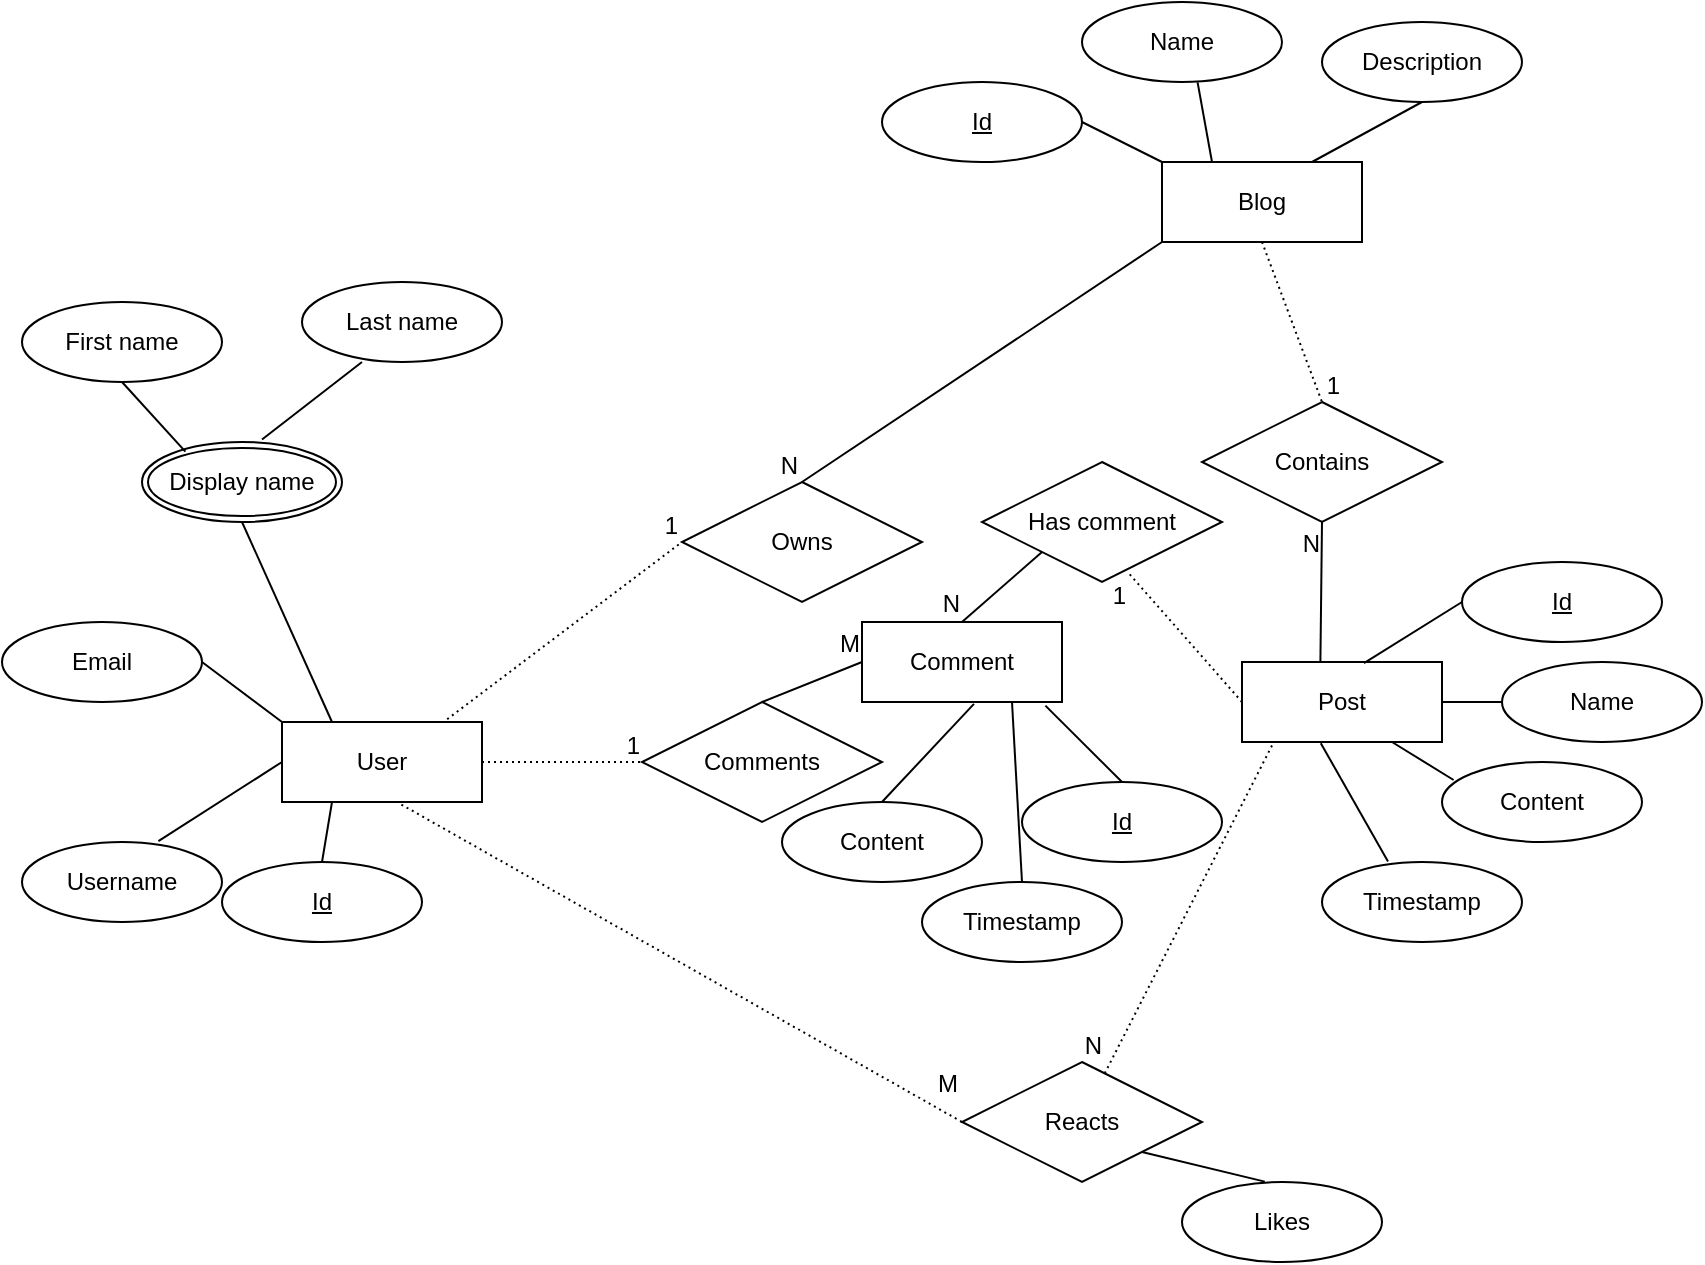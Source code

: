 <mxfile version="22.0.3" type="device" pages="2">
  <diagram id="QBBZsfTjLklfUlwgHT16" name="ER">
    <mxGraphModel dx="1304" dy="1876" grid="1" gridSize="10" guides="1" tooltips="1" connect="1" arrows="1" fold="1" page="1" pageScale="1" pageWidth="850" pageHeight="1100" math="0" shadow="0">
      <root>
        <mxCell id="0" />
        <mxCell id="1" parent="0" />
        <mxCell id="vgqn45oNSrPJMTY8AZsU-1" value="User" style="whiteSpace=wrap;html=1;align=center;" parent="1" vertex="1">
          <mxGeometry x="200" y="240" width="100" height="40" as="geometry" />
        </mxCell>
        <mxCell id="vgqn45oNSrPJMTY8AZsU-2" value="Blog" style="whiteSpace=wrap;html=1;align=center;" parent="1" vertex="1">
          <mxGeometry x="640" y="-40" width="100" height="40" as="geometry" />
        </mxCell>
        <mxCell id="vgqn45oNSrPJMTY8AZsU-3" value="Post" style="whiteSpace=wrap;html=1;align=center;" parent="1" vertex="1">
          <mxGeometry x="680" y="210" width="100" height="40" as="geometry" />
        </mxCell>
        <mxCell id="vgqn45oNSrPJMTY8AZsU-6" value="" style="endArrow=none;html=1;rounded=0;entryX=0;entryY=0.5;entryDx=0;entryDy=0;exitX=0.682;exitY=-0.01;exitDx=0;exitDy=0;exitPerimeter=0;" parent="1" source="jcByMUfJDWqmCPSf8ufL-3" target="vgqn45oNSrPJMTY8AZsU-1" edge="1">
          <mxGeometry relative="1" as="geometry">
            <mxPoint x="155.201" y="295.796" as="sourcePoint" />
            <mxPoint x="300" y="180" as="targetPoint" />
          </mxGeometry>
        </mxCell>
        <mxCell id="vgqn45oNSrPJMTY8AZsU-7" value="Email" style="ellipse;whiteSpace=wrap;html=1;align=center;" parent="1" vertex="1">
          <mxGeometry x="60" y="190" width="100" height="40" as="geometry" />
        </mxCell>
        <mxCell id="vgqn45oNSrPJMTY8AZsU-8" value="" style="endArrow=none;html=1;rounded=0;exitX=1;exitY=0.5;exitDx=0;exitDy=0;entryX=0;entryY=0;entryDx=0;entryDy=0;" parent="1" target="vgqn45oNSrPJMTY8AZsU-1" edge="1" source="vgqn45oNSrPJMTY8AZsU-7">
          <mxGeometry relative="1" as="geometry">
            <mxPoint x="160" y="210" as="sourcePoint" />
            <mxPoint x="195" y="242" as="targetPoint" />
          </mxGeometry>
        </mxCell>
        <mxCell id="vgqn45oNSrPJMTY8AZsU-12" value="Owns" style="shape=rhombus;perimeter=rhombusPerimeter;whiteSpace=wrap;html=1;align=center;" parent="1" vertex="1">
          <mxGeometry x="400" y="120" width="120" height="60" as="geometry" />
        </mxCell>
        <mxCell id="Iti55XFrisjY62xXUfm9-5" value="Id" style="ellipse;whiteSpace=wrap;html=1;align=center;fontStyle=4;" parent="1" vertex="1">
          <mxGeometry x="500" y="-80" width="100" height="40" as="geometry" />
        </mxCell>
        <mxCell id="Iti55XFrisjY62xXUfm9-6" value="Name" style="ellipse;whiteSpace=wrap;html=1;align=center;" parent="1" vertex="1">
          <mxGeometry x="600" y="-120" width="100" height="40" as="geometry" />
        </mxCell>
        <mxCell id="Iti55XFrisjY62xXUfm9-7" value="Description" style="ellipse;whiteSpace=wrap;html=1;align=center;" parent="1" vertex="1">
          <mxGeometry x="720" y="-110" width="100" height="40" as="geometry" />
        </mxCell>
        <mxCell id="Iti55XFrisjY62xXUfm9-10" value="" style="endArrow=none;html=1;rounded=0;entryX=0;entryY=0;entryDx=0;entryDy=0;exitX=1;exitY=0.5;exitDx=0;exitDy=0;" parent="1" source="Iti55XFrisjY62xXUfm9-5" target="vgqn45oNSrPJMTY8AZsU-2" edge="1">
          <mxGeometry relative="1" as="geometry">
            <mxPoint x="590" y="-50" as="sourcePoint" />
            <mxPoint x="750" y="-50" as="targetPoint" />
          </mxGeometry>
        </mxCell>
        <mxCell id="Iti55XFrisjY62xXUfm9-11" value="" style="endArrow=none;html=1;rounded=0;exitX=0.578;exitY=1.005;exitDx=0;exitDy=0;exitPerimeter=0;entryX=0.25;entryY=0;entryDx=0;entryDy=0;" parent="1" source="Iti55XFrisjY62xXUfm9-6" target="vgqn45oNSrPJMTY8AZsU-2" edge="1">
          <mxGeometry relative="1" as="geometry">
            <mxPoint x="670" y="-70" as="sourcePoint" />
            <mxPoint x="830" y="-70" as="targetPoint" />
          </mxGeometry>
        </mxCell>
        <mxCell id="Iti55XFrisjY62xXUfm9-17" value="" style="endArrow=none;html=1;rounded=0;exitX=0.5;exitY=1;exitDx=0;exitDy=0;entryX=0.75;entryY=0;entryDx=0;entryDy=0;" parent="1" source="Iti55XFrisjY62xXUfm9-7" target="vgqn45oNSrPJMTY8AZsU-2" edge="1">
          <mxGeometry relative="1" as="geometry">
            <mxPoint x="770" y="-50" as="sourcePoint" />
            <mxPoint x="930" y="-50" as="targetPoint" />
          </mxGeometry>
        </mxCell>
        <mxCell id="7mkdaK61pJ0_qDaH9oDV-1" value="Contains" style="shape=rhombus;perimeter=rhombusPerimeter;whiteSpace=wrap;html=1;align=center;" vertex="1" parent="1">
          <mxGeometry x="660" y="80" width="120" height="60" as="geometry" />
        </mxCell>
        <mxCell id="7mkdaK61pJ0_qDaH9oDV-4" value="Comments" style="shape=rhombus;perimeter=rhombusPerimeter;whiteSpace=wrap;html=1;align=center;" vertex="1" parent="1">
          <mxGeometry x="380" y="230" width="120" height="60" as="geometry" />
        </mxCell>
        <mxCell id="7mkdaK61pJ0_qDaH9oDV-7" value="Content" style="ellipse;whiteSpace=wrap;html=1;align=center;" vertex="1" parent="1">
          <mxGeometry x="450" y="280" width="100" height="40" as="geometry" />
        </mxCell>
        <mxCell id="7mkdaK61pJ0_qDaH9oDV-10" value="Timestamp" style="ellipse;whiteSpace=wrap;html=1;align=center;" vertex="1" parent="1">
          <mxGeometry x="520" y="320" width="100" height="40" as="geometry" />
        </mxCell>
        <mxCell id="7mkdaK61pJ0_qDaH9oDV-13" value="Reacts" style="shape=rhombus;perimeter=rhombusPerimeter;whiteSpace=wrap;html=1;align=center;" vertex="1" parent="1">
          <mxGeometry x="540" y="410" width="120" height="60" as="geometry" />
        </mxCell>
        <mxCell id="7mkdaK61pJ0_qDaH9oDV-17" value="Id" style="ellipse;whiteSpace=wrap;html=1;align=center;fontStyle=4;" vertex="1" parent="1">
          <mxGeometry x="790" y="160" width="100" height="40" as="geometry" />
        </mxCell>
        <mxCell id="7mkdaK61pJ0_qDaH9oDV-19" value="Name" style="ellipse;whiteSpace=wrap;html=1;align=center;" vertex="1" parent="1">
          <mxGeometry x="810" y="210" width="100" height="40" as="geometry" />
        </mxCell>
        <mxCell id="7mkdaK61pJ0_qDaH9oDV-20" value="Content" style="ellipse;whiteSpace=wrap;html=1;align=center;" vertex="1" parent="1">
          <mxGeometry x="780" y="260" width="100" height="40" as="geometry" />
        </mxCell>
        <mxCell id="7mkdaK61pJ0_qDaH9oDV-22" value="Likes" style="ellipse;whiteSpace=wrap;html=1;align=center;" vertex="1" parent="1">
          <mxGeometry x="650" y="470" width="100" height="40" as="geometry" />
        </mxCell>
        <mxCell id="7mkdaK61pJ0_qDaH9oDV-23" value="" style="endArrow=none;html=1;rounded=0;exitX=1;exitY=1;exitDx=0;exitDy=0;entryX=0.414;entryY=-0.005;entryDx=0;entryDy=0;entryPerimeter=0;" edge="1" parent="1" source="7mkdaK61pJ0_qDaH9oDV-13" target="7mkdaK61pJ0_qDaH9oDV-22">
          <mxGeometry relative="1" as="geometry">
            <mxPoint x="630" y="460" as="sourcePoint" />
            <mxPoint x="790" y="460" as="targetPoint" />
          </mxGeometry>
        </mxCell>
        <mxCell id="7mkdaK61pJ0_qDaH9oDV-24" value="Timestamp" style="ellipse;whiteSpace=wrap;html=1;align=center;" vertex="1" parent="1">
          <mxGeometry x="720" y="310" width="100" height="40" as="geometry" />
        </mxCell>
        <mxCell id="7mkdaK61pJ0_qDaH9oDV-25" value="" style="endArrow=none;html=1;rounded=0;entryX=0.56;entryY=1.023;entryDx=0;entryDy=0;exitX=0.5;exitY=0;exitDx=0;exitDy=0;entryPerimeter=0;" edge="1" parent="1" source="7mkdaK61pJ0_qDaH9oDV-7" target="D5YpH9xI_lSMcHo7-GSZ-1">
          <mxGeometry relative="1" as="geometry">
            <mxPoint x="330" y="310" as="sourcePoint" />
            <mxPoint x="490" y="310" as="targetPoint" />
          </mxGeometry>
        </mxCell>
        <mxCell id="7mkdaK61pJ0_qDaH9oDV-26" value="" style="endArrow=none;html=1;rounded=0;exitX=0.75;exitY=1;exitDx=0;exitDy=0;entryX=0.5;entryY=0;entryDx=0;entryDy=0;" edge="1" parent="1" source="D5YpH9xI_lSMcHo7-GSZ-1" target="7mkdaK61pJ0_qDaH9oDV-10">
          <mxGeometry relative="1" as="geometry">
            <mxPoint x="490" y="370" as="sourcePoint" />
            <mxPoint x="650" y="370" as="targetPoint" />
          </mxGeometry>
        </mxCell>
        <mxCell id="7mkdaK61pJ0_qDaH9oDV-28" value="" style="endArrow=none;html=1;rounded=0;exitX=0.394;exitY=1.015;exitDx=0;exitDy=0;exitPerimeter=0;entryX=0.33;entryY=-0.005;entryDx=0;entryDy=0;entryPerimeter=0;" edge="1" parent="1" source="vgqn45oNSrPJMTY8AZsU-3" target="7mkdaK61pJ0_qDaH9oDV-24">
          <mxGeometry relative="1" as="geometry">
            <mxPoint x="680" y="400" as="sourcePoint" />
            <mxPoint x="840" y="400" as="targetPoint" />
          </mxGeometry>
        </mxCell>
        <mxCell id="7mkdaK61pJ0_qDaH9oDV-29" value="" style="endArrow=none;html=1;rounded=0;exitX=0.75;exitY=1;exitDx=0;exitDy=0;entryX=0.058;entryY=0.225;entryDx=0;entryDy=0;entryPerimeter=0;" edge="1" parent="1" source="vgqn45oNSrPJMTY8AZsU-3" target="7mkdaK61pJ0_qDaH9oDV-20">
          <mxGeometry relative="1" as="geometry">
            <mxPoint x="770" y="270" as="sourcePoint" />
            <mxPoint x="930" y="270" as="targetPoint" />
          </mxGeometry>
        </mxCell>
        <mxCell id="7mkdaK61pJ0_qDaH9oDV-30" value="" style="endArrow=none;html=1;rounded=0;exitX=1;exitY=0.5;exitDx=0;exitDy=0;entryX=0;entryY=0.5;entryDx=0;entryDy=0;" edge="1" parent="1" source="vgqn45oNSrPJMTY8AZsU-3" target="7mkdaK61pJ0_qDaH9oDV-19">
          <mxGeometry relative="1" as="geometry">
            <mxPoint x="890" y="260" as="sourcePoint" />
            <mxPoint x="1050" y="260" as="targetPoint" />
          </mxGeometry>
        </mxCell>
        <mxCell id="7mkdaK61pJ0_qDaH9oDV-31" value="" style="endArrow=none;html=1;rounded=0;exitX=0.61;exitY=0.015;exitDx=0;exitDy=0;exitPerimeter=0;entryX=0;entryY=0.5;entryDx=0;entryDy=0;" edge="1" parent="1" source="vgqn45oNSrPJMTY8AZsU-3" target="7mkdaK61pJ0_qDaH9oDV-17">
          <mxGeometry relative="1" as="geometry">
            <mxPoint x="730" y="160" as="sourcePoint" />
            <mxPoint x="890" y="160" as="targetPoint" />
          </mxGeometry>
        </mxCell>
        <mxCell id="7mkdaK61pJ0_qDaH9oDV-32" value="" style="endArrow=none;html=1;rounded=0;dashed=1;dashPattern=1 2;exitX=0.826;exitY=-0.035;exitDx=0;exitDy=0;exitPerimeter=0;entryX=0;entryY=0.5;entryDx=0;entryDy=0;" edge="1" parent="1" source="vgqn45oNSrPJMTY8AZsU-1" target="vgqn45oNSrPJMTY8AZsU-12">
          <mxGeometry relative="1" as="geometry">
            <mxPoint x="290" y="220" as="sourcePoint" />
            <mxPoint x="450" y="220" as="targetPoint" />
          </mxGeometry>
        </mxCell>
        <mxCell id="7mkdaK61pJ0_qDaH9oDV-33" value="1" style="resizable=0;html=1;whiteSpace=wrap;align=right;verticalAlign=bottom;" connectable="0" vertex="1" parent="7mkdaK61pJ0_qDaH9oDV-32">
          <mxGeometry x="1" relative="1" as="geometry" />
        </mxCell>
        <mxCell id="7mkdaK61pJ0_qDaH9oDV-34" value="" style="endArrow=none;html=1;rounded=0;exitX=0;exitY=1;exitDx=0;exitDy=0;entryX=0.5;entryY=0;entryDx=0;entryDy=0;" edge="1" parent="1" source="vgqn45oNSrPJMTY8AZsU-2" target="vgqn45oNSrPJMTY8AZsU-12">
          <mxGeometry relative="1" as="geometry">
            <mxPoint x="390" y="210" as="sourcePoint" />
            <mxPoint x="550" y="210" as="targetPoint" />
          </mxGeometry>
        </mxCell>
        <mxCell id="7mkdaK61pJ0_qDaH9oDV-35" value="N" style="resizable=0;html=1;whiteSpace=wrap;align=right;verticalAlign=bottom;" connectable="0" vertex="1" parent="7mkdaK61pJ0_qDaH9oDV-34">
          <mxGeometry x="1" relative="1" as="geometry" />
        </mxCell>
        <mxCell id="7mkdaK61pJ0_qDaH9oDV-36" value="" style="endArrow=none;html=1;rounded=0;dashed=1;dashPattern=1 2;exitX=0.5;exitY=1;exitDx=0;exitDy=0;entryX=0.5;entryY=0;entryDx=0;entryDy=0;" edge="1" parent="1" source="vgqn45oNSrPJMTY8AZsU-2" target="7mkdaK61pJ0_qDaH9oDV-1">
          <mxGeometry relative="1" as="geometry">
            <mxPoint x="660" y="20" as="sourcePoint" />
            <mxPoint x="820" y="20" as="targetPoint" />
          </mxGeometry>
        </mxCell>
        <mxCell id="7mkdaK61pJ0_qDaH9oDV-37" value="1" style="resizable=0;html=1;whiteSpace=wrap;align=right;verticalAlign=bottom;" connectable="0" vertex="1" parent="7mkdaK61pJ0_qDaH9oDV-36">
          <mxGeometry x="1" relative="1" as="geometry">
            <mxPoint x="10" as="offset" />
          </mxGeometry>
        </mxCell>
        <mxCell id="7mkdaK61pJ0_qDaH9oDV-38" value="" style="endArrow=none;html=1;rounded=0;entryX=0.5;entryY=1;entryDx=0;entryDy=0;exitX=0.392;exitY=-0.001;exitDx=0;exitDy=0;exitPerimeter=0;" edge="1" parent="1" source="vgqn45oNSrPJMTY8AZsU-3" target="7mkdaK61pJ0_qDaH9oDV-1">
          <mxGeometry relative="1" as="geometry">
            <mxPoint x="570" y="170" as="sourcePoint" />
            <mxPoint x="730" y="170" as="targetPoint" />
          </mxGeometry>
        </mxCell>
        <mxCell id="7mkdaK61pJ0_qDaH9oDV-39" value="N" style="resizable=0;html=1;whiteSpace=wrap;align=right;verticalAlign=bottom;" connectable="0" vertex="1" parent="7mkdaK61pJ0_qDaH9oDV-38">
          <mxGeometry x="1" relative="1" as="geometry">
            <mxPoint y="20" as="offset" />
          </mxGeometry>
        </mxCell>
        <mxCell id="7mkdaK61pJ0_qDaH9oDV-40" value="" style="endArrow=none;html=1;rounded=0;dashed=1;dashPattern=1 2;exitX=1;exitY=0.5;exitDx=0;exitDy=0;" edge="1" parent="1" source="vgqn45oNSrPJMTY8AZsU-1">
          <mxGeometry relative="1" as="geometry">
            <mxPoint x="310" y="250" as="sourcePoint" />
            <mxPoint x="380" y="260" as="targetPoint" />
          </mxGeometry>
        </mxCell>
        <mxCell id="7mkdaK61pJ0_qDaH9oDV-41" value="1" style="resizable=0;html=1;whiteSpace=wrap;align=right;verticalAlign=bottom;" connectable="0" vertex="1" parent="7mkdaK61pJ0_qDaH9oDV-40">
          <mxGeometry x="1" relative="1" as="geometry" />
        </mxCell>
        <mxCell id="7mkdaK61pJ0_qDaH9oDV-42" value="" style="endArrow=none;html=1;rounded=0;dashed=1;dashPattern=1 2;exitX=0;exitY=0.5;exitDx=0;exitDy=0;entryX=0.612;entryY=0.928;entryDx=0;entryDy=0;entryPerimeter=0;" edge="1" parent="1" source="vgqn45oNSrPJMTY8AZsU-3" target="D5YpH9xI_lSMcHo7-GSZ-7">
          <mxGeometry relative="1" as="geometry">
            <mxPoint x="510" y="200" as="sourcePoint" />
            <mxPoint x="620" y="190" as="targetPoint" />
          </mxGeometry>
        </mxCell>
        <mxCell id="7mkdaK61pJ0_qDaH9oDV-43" value="1" style="resizable=0;html=1;whiteSpace=wrap;align=right;verticalAlign=bottom;" connectable="0" vertex="1" parent="7mkdaK61pJ0_qDaH9oDV-42">
          <mxGeometry x="1" relative="1" as="geometry">
            <mxPoint y="20" as="offset" />
          </mxGeometry>
        </mxCell>
        <mxCell id="7mkdaK61pJ0_qDaH9oDV-44" value="" style="endArrow=none;html=1;rounded=0;dashed=1;dashPattern=1 2;exitX=0.597;exitY=1.032;exitDx=0;exitDy=0;exitPerimeter=0;entryX=0;entryY=0.5;entryDx=0;entryDy=0;" edge="1" parent="1" source="vgqn45oNSrPJMTY8AZsU-1" target="7mkdaK61pJ0_qDaH9oDV-13">
          <mxGeometry relative="1" as="geometry">
            <mxPoint x="300" y="440" as="sourcePoint" />
            <mxPoint x="460" y="440" as="targetPoint" />
          </mxGeometry>
        </mxCell>
        <mxCell id="7mkdaK61pJ0_qDaH9oDV-45" value="M" style="resizable=0;html=1;whiteSpace=wrap;align=right;verticalAlign=bottom;" connectable="0" vertex="1" parent="7mkdaK61pJ0_qDaH9oDV-44">
          <mxGeometry x="1" relative="1" as="geometry">
            <mxPoint y="-10" as="offset" />
          </mxGeometry>
        </mxCell>
        <mxCell id="7mkdaK61pJ0_qDaH9oDV-46" value="" style="endArrow=none;html=1;rounded=0;dashed=1;dashPattern=1 2;exitX=0.15;exitY=1.044;exitDx=0;exitDy=0;exitPerimeter=0;entryX=0.596;entryY=0.09;entryDx=0;entryDy=0;entryPerimeter=0;" edge="1" parent="1" source="vgqn45oNSrPJMTY8AZsU-3" target="7mkdaK61pJ0_qDaH9oDV-13">
          <mxGeometry relative="1" as="geometry">
            <mxPoint x="630" y="370" as="sourcePoint" />
            <mxPoint x="790" y="370" as="targetPoint" />
          </mxGeometry>
        </mxCell>
        <mxCell id="7mkdaK61pJ0_qDaH9oDV-47" value="N" style="resizable=0;html=1;whiteSpace=wrap;align=right;verticalAlign=bottom;" connectable="0" vertex="1" parent="7mkdaK61pJ0_qDaH9oDV-46">
          <mxGeometry x="1" relative="1" as="geometry">
            <mxPoint y="-5" as="offset" />
          </mxGeometry>
        </mxCell>
        <mxCell id="u60Jp6uPrQWGKXFkIYAg-1" value="Display name" style="ellipse;shape=doubleEllipse;margin=3;whiteSpace=wrap;html=1;align=center;" vertex="1" parent="1">
          <mxGeometry x="130" y="100" width="100" height="40" as="geometry" />
        </mxCell>
        <mxCell id="u60Jp6uPrQWGKXFkIYAg-2" value="" style="endArrow=none;html=1;rounded=0;exitX=0.5;exitY=1;exitDx=0;exitDy=0;entryX=0.25;entryY=0;entryDx=0;entryDy=0;" edge="1" parent="1" source="u60Jp6uPrQWGKXFkIYAg-1" target="vgqn45oNSrPJMTY8AZsU-1">
          <mxGeometry relative="1" as="geometry">
            <mxPoint x="100" y="170" as="sourcePoint" />
            <mxPoint x="260" y="170" as="targetPoint" />
          </mxGeometry>
        </mxCell>
        <mxCell id="u60Jp6uPrQWGKXFkIYAg-3" value="" style="endArrow=none;html=1;rounded=0;exitX=0.6;exitY=-0.032;exitDx=0;exitDy=0;exitPerimeter=0;" edge="1" parent="1" source="u60Jp6uPrQWGKXFkIYAg-1">
          <mxGeometry relative="1" as="geometry">
            <mxPoint x="200" y="80" as="sourcePoint" />
            <mxPoint x="240" y="60" as="targetPoint" />
          </mxGeometry>
        </mxCell>
        <mxCell id="u60Jp6uPrQWGKXFkIYAg-4" value="" style="endArrow=none;html=1;rounded=0;entryX=0.217;entryY=0.121;entryDx=0;entryDy=0;entryPerimeter=0;exitX=0.5;exitY=1;exitDx=0;exitDy=0;" edge="1" parent="1" source="u60Jp6uPrQWGKXFkIYAg-5" target="u60Jp6uPrQWGKXFkIYAg-1">
          <mxGeometry relative="1" as="geometry">
            <mxPoint x="120" y="70" as="sourcePoint" />
            <mxPoint x="270" y="60" as="targetPoint" />
          </mxGeometry>
        </mxCell>
        <mxCell id="u60Jp6uPrQWGKXFkIYAg-5" value="First name" style="ellipse;whiteSpace=wrap;html=1;align=center;" vertex="1" parent="1">
          <mxGeometry x="70" y="30" width="100" height="40" as="geometry" />
        </mxCell>
        <mxCell id="u60Jp6uPrQWGKXFkIYAg-6" value="Last name" style="ellipse;whiteSpace=wrap;html=1;align=center;" vertex="1" parent="1">
          <mxGeometry x="210" y="20" width="100" height="40" as="geometry" />
        </mxCell>
        <mxCell id="D5YpH9xI_lSMcHo7-GSZ-1" value="Comment" style="whiteSpace=wrap;html=1;align=center;" vertex="1" parent="1">
          <mxGeometry x="490" y="190" width="100" height="40" as="geometry" />
        </mxCell>
        <mxCell id="D5YpH9xI_lSMcHo7-GSZ-2" value="&lt;u&gt;Id&lt;/u&gt;" style="ellipse;whiteSpace=wrap;html=1;align=center;" vertex="1" parent="1">
          <mxGeometry x="570" y="270" width="100" height="40" as="geometry" />
        </mxCell>
        <mxCell id="D5YpH9xI_lSMcHo7-GSZ-4" value="" style="endArrow=none;html=1;rounded=0;exitX=0.917;exitY=1.045;exitDx=0;exitDy=0;exitPerimeter=0;entryX=0.5;entryY=0;entryDx=0;entryDy=0;" edge="1" parent="1" source="D5YpH9xI_lSMcHo7-GSZ-1" target="D5YpH9xI_lSMcHo7-GSZ-2">
          <mxGeometry relative="1" as="geometry">
            <mxPoint x="630" y="280" as="sourcePoint" />
            <mxPoint x="790" y="280" as="targetPoint" />
          </mxGeometry>
        </mxCell>
        <mxCell id="D5YpH9xI_lSMcHo7-GSZ-5" value="" style="endArrow=none;html=1;rounded=0;exitX=0.5;exitY=0;exitDx=0;exitDy=0;entryX=0;entryY=0.5;entryDx=0;entryDy=0;" edge="1" parent="1" source="7mkdaK61pJ0_qDaH9oDV-4" target="D5YpH9xI_lSMcHo7-GSZ-1">
          <mxGeometry relative="1" as="geometry">
            <mxPoint x="430" y="210" as="sourcePoint" />
            <mxPoint x="590" y="210" as="targetPoint" />
          </mxGeometry>
        </mxCell>
        <mxCell id="D5YpH9xI_lSMcHo7-GSZ-6" value="M" style="resizable=0;html=1;whiteSpace=wrap;align=right;verticalAlign=bottom;" connectable="0" vertex="1" parent="D5YpH9xI_lSMcHo7-GSZ-5">
          <mxGeometry x="1" relative="1" as="geometry" />
        </mxCell>
        <mxCell id="D5YpH9xI_lSMcHo7-GSZ-7" value="Has comment" style="shape=rhombus;perimeter=rhombusPerimeter;whiteSpace=wrap;html=1;align=center;" vertex="1" parent="1">
          <mxGeometry x="550" y="110" width="120" height="60" as="geometry" />
        </mxCell>
        <mxCell id="D5YpH9xI_lSMcHo7-GSZ-8" value="" style="endArrow=none;html=1;rounded=0;exitX=0;exitY=1;exitDx=0;exitDy=0;entryX=0.5;entryY=0;entryDx=0;entryDy=0;" edge="1" parent="1" source="D5YpH9xI_lSMcHo7-GSZ-7" target="D5YpH9xI_lSMcHo7-GSZ-1">
          <mxGeometry relative="1" as="geometry">
            <mxPoint x="450" y="180" as="sourcePoint" />
            <mxPoint x="610" y="180" as="targetPoint" />
          </mxGeometry>
        </mxCell>
        <mxCell id="D5YpH9xI_lSMcHo7-GSZ-9" value="N" style="resizable=0;html=1;whiteSpace=wrap;align=right;verticalAlign=bottom;" connectable="0" vertex="1" parent="D5YpH9xI_lSMcHo7-GSZ-8">
          <mxGeometry x="1" relative="1" as="geometry" />
        </mxCell>
        <mxCell id="jcByMUfJDWqmCPSf8ufL-1" value="&lt;u&gt;Id&lt;/u&gt;" style="ellipse;whiteSpace=wrap;html=1;align=center;" vertex="1" parent="1">
          <mxGeometry x="170" y="310" width="100" height="40" as="geometry" />
        </mxCell>
        <mxCell id="jcByMUfJDWqmCPSf8ufL-2" value="" style="endArrow=none;html=1;rounded=0;exitX=0.25;exitY=1;exitDx=0;exitDy=0;entryX=0.5;entryY=0;entryDx=0;entryDy=0;" edge="1" parent="1" source="vgqn45oNSrPJMTY8AZsU-1" target="jcByMUfJDWqmCPSf8ufL-1">
          <mxGeometry relative="1" as="geometry">
            <mxPoint x="210" y="410" as="sourcePoint" />
            <mxPoint x="370" y="410" as="targetPoint" />
          </mxGeometry>
        </mxCell>
        <mxCell id="jcByMUfJDWqmCPSf8ufL-3" value="Username" style="ellipse;whiteSpace=wrap;html=1;align=center;" vertex="1" parent="1">
          <mxGeometry x="70" y="300" width="100" height="40" as="geometry" />
        </mxCell>
      </root>
    </mxGraphModel>
  </diagram>
  <diagram id="voAjGO9JHyhUi_zDIZNr" name="DB">
    <mxGraphModel dx="1434" dy="854" grid="1" gridSize="10" guides="1" tooltips="1" connect="1" arrows="1" fold="1" page="1" pageScale="1" pageWidth="850" pageHeight="1100" math="0" shadow="0">
      <root>
        <mxCell id="0" />
        <mxCell id="1" parent="0" />
        <mxCell id="l8OVH8dzSzYQgxerGsoZ-5" value="User" style="swimlane;fontStyle=0;childLayout=stackLayout;horizontal=1;startSize=26;horizontalStack=0;resizeParent=1;resizeParentMax=0;resizeLast=0;collapsible=1;marginBottom=0;align=center;fontSize=14;" parent="1" vertex="1">
          <mxGeometry x="80" y="160" width="160" height="176" as="geometry">
            <mxRectangle x="80" y="160" width="70" height="30" as="alternateBounds" />
          </mxGeometry>
        </mxCell>
        <mxCell id="l8OVH8dzSzYQgxerGsoZ-6" value="&lt;u&gt;Id&lt;/u&gt;" style="text;strokeColor=none;fillColor=none;spacingLeft=4;spacingRight=4;overflow=hidden;rotatable=0;points=[[0,0.5],[1,0.5]];portConstraint=eastwest;fontSize=12;whiteSpace=wrap;html=1;" parent="l8OVH8dzSzYQgxerGsoZ-5" vertex="1">
          <mxGeometry y="26" width="160" height="30" as="geometry" />
        </mxCell>
        <mxCell id="9IwvTgSIWxvnpYB0nVwB-4" value="Username" style="text;strokeColor=none;fillColor=none;spacingLeft=4;spacingRight=4;overflow=hidden;rotatable=0;points=[[0,0.5],[1,0.5]];portConstraint=eastwest;fontSize=12;whiteSpace=wrap;html=1;" vertex="1" parent="l8OVH8dzSzYQgxerGsoZ-5">
          <mxGeometry y="56" width="160" height="30" as="geometry" />
        </mxCell>
        <mxCell id="l8OVH8dzSzYQgxerGsoZ-7" value="Email" style="text;strokeColor=none;fillColor=none;spacingLeft=4;spacingRight=4;overflow=hidden;rotatable=0;points=[[0,0.5],[1,0.5]];portConstraint=eastwest;fontSize=12;whiteSpace=wrap;html=1;" parent="l8OVH8dzSzYQgxerGsoZ-5" vertex="1">
          <mxGeometry y="86" width="160" height="30" as="geometry" />
        </mxCell>
        <mxCell id="tDYf-KkQ8Ar3QBNy7ON_-3" value="First name" style="text;strokeColor=none;fillColor=none;spacingLeft=4;spacingRight=4;overflow=hidden;rotatable=0;points=[[0,0.5],[1,0.5]];portConstraint=eastwest;fontSize=12;whiteSpace=wrap;html=1;" vertex="1" parent="l8OVH8dzSzYQgxerGsoZ-5">
          <mxGeometry y="116" width="160" height="30" as="geometry" />
        </mxCell>
        <mxCell id="tDYf-KkQ8Ar3QBNy7ON_-4" value="Last name" style="text;strokeColor=none;fillColor=none;spacingLeft=4;spacingRight=4;overflow=hidden;rotatable=0;points=[[0,0.5],[1,0.5]];portConstraint=eastwest;fontSize=12;whiteSpace=wrap;html=1;" vertex="1" parent="l8OVH8dzSzYQgxerGsoZ-5">
          <mxGeometry y="146" width="160" height="30" as="geometry" />
        </mxCell>
        <mxCell id="5BtsrL-HvqDBKt3VTNDS-1" value="Blog" style="swimlane;fontStyle=0;childLayout=stackLayout;horizontal=1;startSize=26;horizontalStack=0;resizeParent=1;resizeParentMax=0;resizeLast=0;collapsible=1;marginBottom=0;align=center;fontSize=14;" vertex="1" parent="1">
          <mxGeometry x="320" y="160" width="160" height="146" as="geometry" />
        </mxCell>
        <mxCell id="5BtsrL-HvqDBKt3VTNDS-2" value="&lt;u&gt;Id&lt;/u&gt;" style="text;strokeColor=none;fillColor=none;spacingLeft=4;spacingRight=4;overflow=hidden;rotatable=0;points=[[0,0.5],[1,0.5]];portConstraint=eastwest;fontSize=12;whiteSpace=wrap;html=1;" vertex="1" parent="5BtsrL-HvqDBKt3VTNDS-1">
          <mxGeometry y="26" width="160" height="30" as="geometry" />
        </mxCell>
        <mxCell id="5BtsrL-HvqDBKt3VTNDS-3" value="Name" style="text;strokeColor=none;fillColor=none;spacingLeft=4;spacingRight=4;overflow=hidden;rotatable=0;points=[[0,0.5],[1,0.5]];portConstraint=eastwest;fontSize=12;whiteSpace=wrap;html=1;" vertex="1" parent="5BtsrL-HvqDBKt3VTNDS-1">
          <mxGeometry y="56" width="160" height="30" as="geometry" />
        </mxCell>
        <mxCell id="5BtsrL-HvqDBKt3VTNDS-4" value="Description" style="text;strokeColor=none;fillColor=none;spacingLeft=4;spacingRight=4;overflow=hidden;rotatable=0;points=[[0,0.5],[1,0.5]];portConstraint=eastwest;fontSize=12;whiteSpace=wrap;html=1;" vertex="1" parent="5BtsrL-HvqDBKt3VTNDS-1">
          <mxGeometry y="86" width="160" height="30" as="geometry" />
        </mxCell>
        <mxCell id="9IwvTgSIWxvnpYB0nVwB-1" value="User" style="text;strokeColor=none;fillColor=none;spacingLeft=4;spacingRight=4;overflow=hidden;rotatable=0;points=[[0,0.5],[1,0.5]];portConstraint=eastwest;fontSize=12;whiteSpace=wrap;html=1;" vertex="1" parent="5BtsrL-HvqDBKt3VTNDS-1">
          <mxGeometry y="116" width="160" height="30" as="geometry" />
        </mxCell>
        <mxCell id="UETDe_WqeeeHMU5HVVAe-1" value="Post" style="swimlane;fontStyle=0;childLayout=stackLayout;horizontal=1;startSize=26;horizontalStack=0;resizeParent=1;resizeParentMax=0;resizeLast=0;collapsible=1;marginBottom=0;align=center;fontSize=14;" vertex="1" parent="1">
          <mxGeometry x="560" y="160" width="160" height="176" as="geometry" />
        </mxCell>
        <mxCell id="UETDe_WqeeeHMU5HVVAe-2" value="&lt;u&gt;Id&lt;/u&gt;" style="text;strokeColor=none;fillColor=none;spacingLeft=4;spacingRight=4;overflow=hidden;rotatable=0;points=[[0,0.5],[1,0.5]];portConstraint=eastwest;fontSize=12;whiteSpace=wrap;html=1;" vertex="1" parent="UETDe_WqeeeHMU5HVVAe-1">
          <mxGeometry y="26" width="160" height="30" as="geometry" />
        </mxCell>
        <mxCell id="UETDe_WqeeeHMU5HVVAe-3" value="Title" style="text;strokeColor=none;fillColor=none;spacingLeft=4;spacingRight=4;overflow=hidden;rotatable=0;points=[[0,0.5],[1,0.5]];portConstraint=eastwest;fontSize=12;whiteSpace=wrap;html=1;" vertex="1" parent="UETDe_WqeeeHMU5HVVAe-1">
          <mxGeometry y="56" width="160" height="30" as="geometry" />
        </mxCell>
        <mxCell id="UETDe_WqeeeHMU5HVVAe-4" value="Content" style="text;strokeColor=none;fillColor=none;spacingLeft=4;spacingRight=4;overflow=hidden;rotatable=0;points=[[0,0.5],[1,0.5]];portConstraint=eastwest;fontSize=12;whiteSpace=wrap;html=1;" vertex="1" parent="UETDe_WqeeeHMU5HVVAe-1">
          <mxGeometry y="86" width="160" height="30" as="geometry" />
        </mxCell>
        <mxCell id="nRuG3rUYAse_rThSUZo4-9" value="Timestamp" style="text;strokeColor=none;fillColor=none;spacingLeft=4;spacingRight=4;overflow=hidden;rotatable=0;points=[[0,0.5],[1,0.5]];portConstraint=eastwest;fontSize=12;whiteSpace=wrap;html=1;" vertex="1" parent="UETDe_WqeeeHMU5HVVAe-1">
          <mxGeometry y="116" width="160" height="30" as="geometry" />
        </mxCell>
        <mxCell id="9IwvTgSIWxvnpYB0nVwB-3" value="Blog" style="text;strokeColor=none;fillColor=none;spacingLeft=4;spacingRight=4;overflow=hidden;rotatable=0;points=[[0,0.5],[1,0.5]];portConstraint=eastwest;fontSize=12;whiteSpace=wrap;html=1;" vertex="1" parent="UETDe_WqeeeHMU5HVVAe-1">
          <mxGeometry y="146" width="160" height="30" as="geometry" />
        </mxCell>
        <mxCell id="r1DPtEVXlcwi8o6Nbw3D-1" value="Comment" style="swimlane;fontStyle=0;childLayout=stackLayout;horizontal=1;startSize=26;horizontalStack=0;resizeParent=1;resizeParentMax=0;resizeLast=0;collapsible=1;marginBottom=0;align=center;fontSize=14;" vertex="1" parent="1">
          <mxGeometry x="320" y="400" width="160" height="176" as="geometry" />
        </mxCell>
        <mxCell id="r1DPtEVXlcwi8o6Nbw3D-4" value="&lt;u&gt;Id&lt;/u&gt;" style="text;strokeColor=none;fillColor=none;spacingLeft=4;spacingRight=4;overflow=hidden;rotatable=0;points=[[0,0.5],[1,0.5]];portConstraint=eastwest;fontSize=12;whiteSpace=wrap;html=1;" vertex="1" parent="r1DPtEVXlcwi8o6Nbw3D-1">
          <mxGeometry y="26" width="160" height="30" as="geometry" />
        </mxCell>
        <mxCell id="r1DPtEVXlcwi8o6Nbw3D-2" value="User" style="text;strokeColor=none;fillColor=none;spacingLeft=4;spacingRight=4;overflow=hidden;rotatable=0;points=[[0,0.5],[1,0.5]];portConstraint=eastwest;fontSize=12;whiteSpace=wrap;html=1;" vertex="1" parent="r1DPtEVXlcwi8o6Nbw3D-1">
          <mxGeometry y="56" width="160" height="30" as="geometry" />
        </mxCell>
        <mxCell id="r1DPtEVXlcwi8o6Nbw3D-3" value="Post" style="text;strokeColor=none;fillColor=none;spacingLeft=4;spacingRight=4;overflow=hidden;rotatable=0;points=[[0,0.5],[1,0.5]];portConstraint=eastwest;fontSize=12;whiteSpace=wrap;html=1;" vertex="1" parent="r1DPtEVXlcwi8o6Nbw3D-1">
          <mxGeometry y="86" width="160" height="30" as="geometry" />
        </mxCell>
        <mxCell id="ias5oTH1rkeyML218Uc5-1" value="Content" style="text;strokeColor=none;fillColor=none;spacingLeft=4;spacingRight=4;overflow=hidden;rotatable=0;points=[[0,0.5],[1,0.5]];portConstraint=eastwest;fontSize=12;whiteSpace=wrap;html=1;" vertex="1" parent="r1DPtEVXlcwi8o6Nbw3D-1">
          <mxGeometry y="116" width="160" height="30" as="geometry" />
        </mxCell>
        <mxCell id="7P7w8ElwsKQZ5v-aKUKC-1" value="Timestamp" style="text;strokeColor=none;fillColor=none;spacingLeft=4;spacingRight=4;overflow=hidden;rotatable=0;points=[[0,0.5],[1,0.5]];portConstraint=eastwest;fontSize=12;whiteSpace=wrap;html=1;" vertex="1" parent="r1DPtEVXlcwi8o6Nbw3D-1">
          <mxGeometry y="146" width="160" height="30" as="geometry" />
        </mxCell>
        <mxCell id="-_iOnbP_ZmQqWDB-B12C-1" value="Reaction" style="swimlane;fontStyle=0;childLayout=stackLayout;horizontal=1;startSize=26;horizontalStack=0;resizeParent=1;resizeParentMax=0;resizeLast=0;collapsible=1;marginBottom=0;align=center;fontSize=14;" vertex="1" parent="1">
          <mxGeometry x="320" y="20" width="160" height="116" as="geometry" />
        </mxCell>
        <mxCell id="-_iOnbP_ZmQqWDB-B12C-2" value="&lt;u&gt;User&lt;/u&gt;" style="text;strokeColor=none;fillColor=none;spacingLeft=4;spacingRight=4;overflow=hidden;rotatable=0;points=[[0,0.5],[1,0.5]];portConstraint=eastwest;fontSize=12;whiteSpace=wrap;html=1;" vertex="1" parent="-_iOnbP_ZmQqWDB-B12C-1">
          <mxGeometry y="26" width="160" height="30" as="geometry" />
        </mxCell>
        <mxCell id="-_iOnbP_ZmQqWDB-B12C-3" value="&lt;u&gt;Post&lt;/u&gt;" style="text;strokeColor=none;fillColor=none;spacingLeft=4;spacingRight=4;overflow=hidden;rotatable=0;points=[[0,0.5],[1,0.5]];portConstraint=eastwest;fontSize=12;whiteSpace=wrap;html=1;" vertex="1" parent="-_iOnbP_ZmQqWDB-B12C-1">
          <mxGeometry y="56" width="160" height="30" as="geometry" />
        </mxCell>
        <mxCell id="-_iOnbP_ZmQqWDB-B12C-4" value="Likes" style="text;strokeColor=none;fillColor=none;spacingLeft=4;spacingRight=4;overflow=hidden;rotatable=0;points=[[0,0.5],[1,0.5]];portConstraint=eastwest;fontSize=12;whiteSpace=wrap;html=1;" vertex="1" parent="-_iOnbP_ZmQqWDB-B12C-1">
          <mxGeometry y="86" width="160" height="30" as="geometry" />
        </mxCell>
        <mxCell id="9IwvTgSIWxvnpYB0nVwB-2" style="edgeStyle=orthogonalEdgeStyle;rounded=0;orthogonalLoop=1;jettySize=auto;html=1;entryX=1.019;entryY=0.068;entryDx=0;entryDy=0;entryPerimeter=0;" edge="1" parent="1" source="9IwvTgSIWxvnpYB0nVwB-1" target="l8OVH8dzSzYQgxerGsoZ-5">
          <mxGeometry relative="1" as="geometry" />
        </mxCell>
        <mxCell id="9IwvTgSIWxvnpYB0nVwB-5" style="edgeStyle=orthogonalEdgeStyle;rounded=0;orthogonalLoop=1;jettySize=auto;html=1;exitX=0;exitY=0.5;exitDx=0;exitDy=0;entryX=1.013;entryY=0.116;entryDx=0;entryDy=0;entryPerimeter=0;" edge="1" parent="1" source="9IwvTgSIWxvnpYB0nVwB-3" target="5BtsrL-HvqDBKt3VTNDS-1">
          <mxGeometry relative="1" as="geometry" />
        </mxCell>
        <mxCell id="qCUEsE2Wj1Ai5MPDcaOF-2" style="edgeStyle=orthogonalEdgeStyle;rounded=0;orthogonalLoop=1;jettySize=auto;html=1;exitX=1;exitY=0.5;exitDx=0;exitDy=0;entryX=0.5;entryY=0;entryDx=0;entryDy=0;" edge="1" parent="1" source="-_iOnbP_ZmQqWDB-B12C-3" target="UETDe_WqeeeHMU5HVVAe-1">
          <mxGeometry relative="1" as="geometry" />
        </mxCell>
        <mxCell id="qCUEsE2Wj1Ai5MPDcaOF-4" style="edgeStyle=orthogonalEdgeStyle;rounded=0;orthogonalLoop=1;jettySize=auto;html=1;exitX=0;exitY=0.5;exitDx=0;exitDy=0;entryX=-0.006;entryY=0.074;entryDx=0;entryDy=0;entryPerimeter=0;" edge="1" parent="1" source="r1DPtEVXlcwi8o6Nbw3D-2" target="l8OVH8dzSzYQgxerGsoZ-5">
          <mxGeometry relative="1" as="geometry">
            <mxPoint x="150" y="340" as="targetPoint" />
          </mxGeometry>
        </mxCell>
        <mxCell id="qCUEsE2Wj1Ai5MPDcaOF-6" style="edgeStyle=orthogonalEdgeStyle;rounded=0;orthogonalLoop=1;jettySize=auto;html=1;exitX=0;exitY=0.5;exitDx=0;exitDy=0;entryX=0.5;entryY=0;entryDx=0;entryDy=0;" edge="1" parent="1" source="-_iOnbP_ZmQqWDB-B12C-2" target="l8OVH8dzSzYQgxerGsoZ-5">
          <mxGeometry relative="1" as="geometry">
            <mxPoint x="170" y="110" as="targetPoint" />
          </mxGeometry>
        </mxCell>
        <mxCell id="qCUEsE2Wj1Ai5MPDcaOF-8" style="edgeStyle=orthogonalEdgeStyle;rounded=0;orthogonalLoop=1;jettySize=auto;html=1;entryX=1.006;entryY=0.074;entryDx=0;entryDy=0;entryPerimeter=0;" edge="1" parent="1" source="r1DPtEVXlcwi8o6Nbw3D-3" target="UETDe_WqeeeHMU5HVVAe-1">
          <mxGeometry relative="1" as="geometry" />
        </mxCell>
      </root>
    </mxGraphModel>
  </diagram>
</mxfile>
